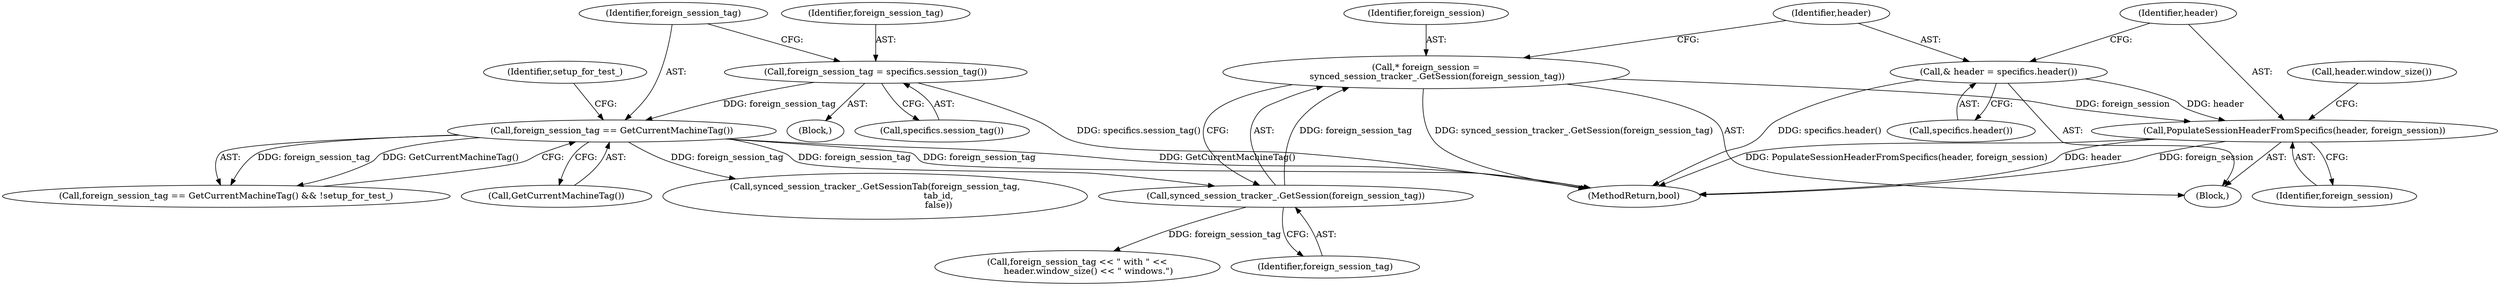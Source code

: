digraph "0_Chrome_19190765882e272a6a2162c89acdb29110f7e3cf_8@pointer" {
"1000131" [label="(Call,PopulateSessionHeaderFromSpecifics(header, foreign_session))"];
"1000128" [label="(Call,& header = specifics.header())"];
"1000123" [label="(Call,* foreign_session =\n        synced_session_tracker_.GetSession(foreign_session_tag))"];
"1000125" [label="(Call,synced_session_tracker_.GetSession(foreign_session_tag))"];
"1000112" [label="(Call,foreign_session_tag == GetCurrentMachineTag())"];
"1000107" [label="(Call,foreign_session_tag = specifics.session_tag())"];
"1000108" [label="(Identifier,foreign_session_tag)"];
"1000116" [label="(Identifier,setup_for_test_)"];
"1000130" [label="(Call,specifics.header())"];
"1000109" [label="(Call,specifics.session_tag())"];
"1000111" [label="(Call,foreign_session_tag == GetCurrentMachineTag() && !setup_for_test_)"];
"1000125" [label="(Call,synced_session_tracker_.GetSession(foreign_session_tag))"];
"1000114" [label="(Call,GetCurrentMachineTag())"];
"1000124" [label="(Identifier,foreign_session)"];
"1000133" [label="(Identifier,foreign_session)"];
"1000113" [label="(Identifier,foreign_session_tag)"];
"1000141" [label="(Call,foreign_session_tag << \" with \" <<\n        header.window_size() << \" windows.\")"];
"1000135" [label="(Call,header.window_size())"];
"1000129" [label="(Identifier,header)"];
"1000123" [label="(Call,* foreign_session =\n        synced_session_tracker_.GetSession(foreign_session_tag))"];
"1000131" [label="(Call,PopulateSessionHeaderFromSpecifics(header, foreign_session))"];
"1000112" [label="(Call,foreign_session_tag == GetCurrentMachineTag())"];
"1000128" [label="(Call,& header = specifics.header())"];
"1000107" [label="(Call,foreign_session_tag = specifics.session_tag())"];
"1000214" [label="(Call,synced_session_tracker_.GetSessionTab(foreign_session_tag,\n                                              tab_id,\n                                              false))"];
"1000103" [label="(Block,)"];
"1000126" [label="(Identifier,foreign_session_tag)"];
"1000132" [label="(Identifier,header)"];
"1000229" [label="(MethodReturn,bool)"];
"1000121" [label="(Block,)"];
"1000131" -> "1000121"  [label="AST: "];
"1000131" -> "1000133"  [label="CFG: "];
"1000132" -> "1000131"  [label="AST: "];
"1000133" -> "1000131"  [label="AST: "];
"1000135" -> "1000131"  [label="CFG: "];
"1000131" -> "1000229"  [label="DDG: header"];
"1000131" -> "1000229"  [label="DDG: foreign_session"];
"1000131" -> "1000229"  [label="DDG: PopulateSessionHeaderFromSpecifics(header, foreign_session)"];
"1000128" -> "1000131"  [label="DDG: header"];
"1000123" -> "1000131"  [label="DDG: foreign_session"];
"1000128" -> "1000121"  [label="AST: "];
"1000128" -> "1000130"  [label="CFG: "];
"1000129" -> "1000128"  [label="AST: "];
"1000130" -> "1000128"  [label="AST: "];
"1000132" -> "1000128"  [label="CFG: "];
"1000128" -> "1000229"  [label="DDG: specifics.header()"];
"1000123" -> "1000121"  [label="AST: "];
"1000123" -> "1000125"  [label="CFG: "];
"1000124" -> "1000123"  [label="AST: "];
"1000125" -> "1000123"  [label="AST: "];
"1000129" -> "1000123"  [label="CFG: "];
"1000123" -> "1000229"  [label="DDG: synced_session_tracker_.GetSession(foreign_session_tag)"];
"1000125" -> "1000123"  [label="DDG: foreign_session_tag"];
"1000125" -> "1000126"  [label="CFG: "];
"1000126" -> "1000125"  [label="AST: "];
"1000112" -> "1000125"  [label="DDG: foreign_session_tag"];
"1000125" -> "1000141"  [label="DDG: foreign_session_tag"];
"1000112" -> "1000111"  [label="AST: "];
"1000112" -> "1000114"  [label="CFG: "];
"1000113" -> "1000112"  [label="AST: "];
"1000114" -> "1000112"  [label="AST: "];
"1000116" -> "1000112"  [label="CFG: "];
"1000111" -> "1000112"  [label="CFG: "];
"1000112" -> "1000229"  [label="DDG: GetCurrentMachineTag()"];
"1000112" -> "1000229"  [label="DDG: foreign_session_tag"];
"1000112" -> "1000111"  [label="DDG: foreign_session_tag"];
"1000112" -> "1000111"  [label="DDG: GetCurrentMachineTag()"];
"1000107" -> "1000112"  [label="DDG: foreign_session_tag"];
"1000112" -> "1000214"  [label="DDG: foreign_session_tag"];
"1000107" -> "1000103"  [label="AST: "];
"1000107" -> "1000109"  [label="CFG: "];
"1000108" -> "1000107"  [label="AST: "];
"1000109" -> "1000107"  [label="AST: "];
"1000113" -> "1000107"  [label="CFG: "];
"1000107" -> "1000229"  [label="DDG: specifics.session_tag()"];
}
